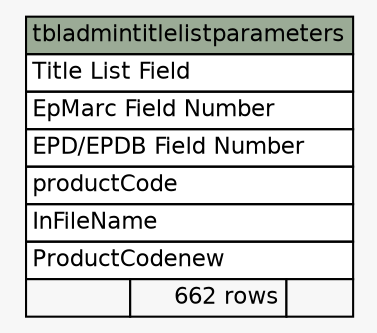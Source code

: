 // dot 2.2.1 on Windows 10 10.0
// SchemaSpy rev 590
digraph "tbladmintitlelistparameters" {
  graph [
    rankdir="RL"
    bgcolor="#f7f7f7"
    nodesep="0.18"
    ranksep="0.46"
    fontname="Helvetica"
    fontsize="11"
  ];
  node [
    fontname="Helvetica"
    fontsize="11"
    shape="plaintext"
  ];
  edge [
    arrowsize="0.8"
  ];
  "tbladmintitlelistparameters" [
    label=<
    <TABLE BORDER="0" CELLBORDER="1" CELLSPACING="0" BGCOLOR="#ffffff">
      <TR><TD COLSPAN="3" BGCOLOR="#9bab96" ALIGN="CENTER">tbladmintitlelistparameters</TD></TR>
      <TR><TD PORT="Title List Field" COLSPAN="3" ALIGN="LEFT">Title List Field</TD></TR>
      <TR><TD PORT="EpMarc Field Number" COLSPAN="3" ALIGN="LEFT">EpMarc Field Number</TD></TR>
      <TR><TD PORT="EPD/EPDB Field Number" COLSPAN="3" ALIGN="LEFT">EPD/EPDB Field Number</TD></TR>
      <TR><TD PORT="productCode" COLSPAN="3" ALIGN="LEFT">productCode</TD></TR>
      <TR><TD PORT="InFileName" COLSPAN="3" ALIGN="LEFT">InFileName</TD></TR>
      <TR><TD PORT="ProductCodenew" COLSPAN="3" ALIGN="LEFT">ProductCodenew</TD></TR>
      <TR><TD ALIGN="LEFT" BGCOLOR="#f7f7f7">  </TD><TD ALIGN="RIGHT" BGCOLOR="#f7f7f7">662 rows</TD><TD ALIGN="RIGHT" BGCOLOR="#f7f7f7">  </TD></TR>
    </TABLE>>
    URL="tables/tbladmintitlelistparameters.html"
    tooltip="tbladmintitlelistparameters"
  ];
}
